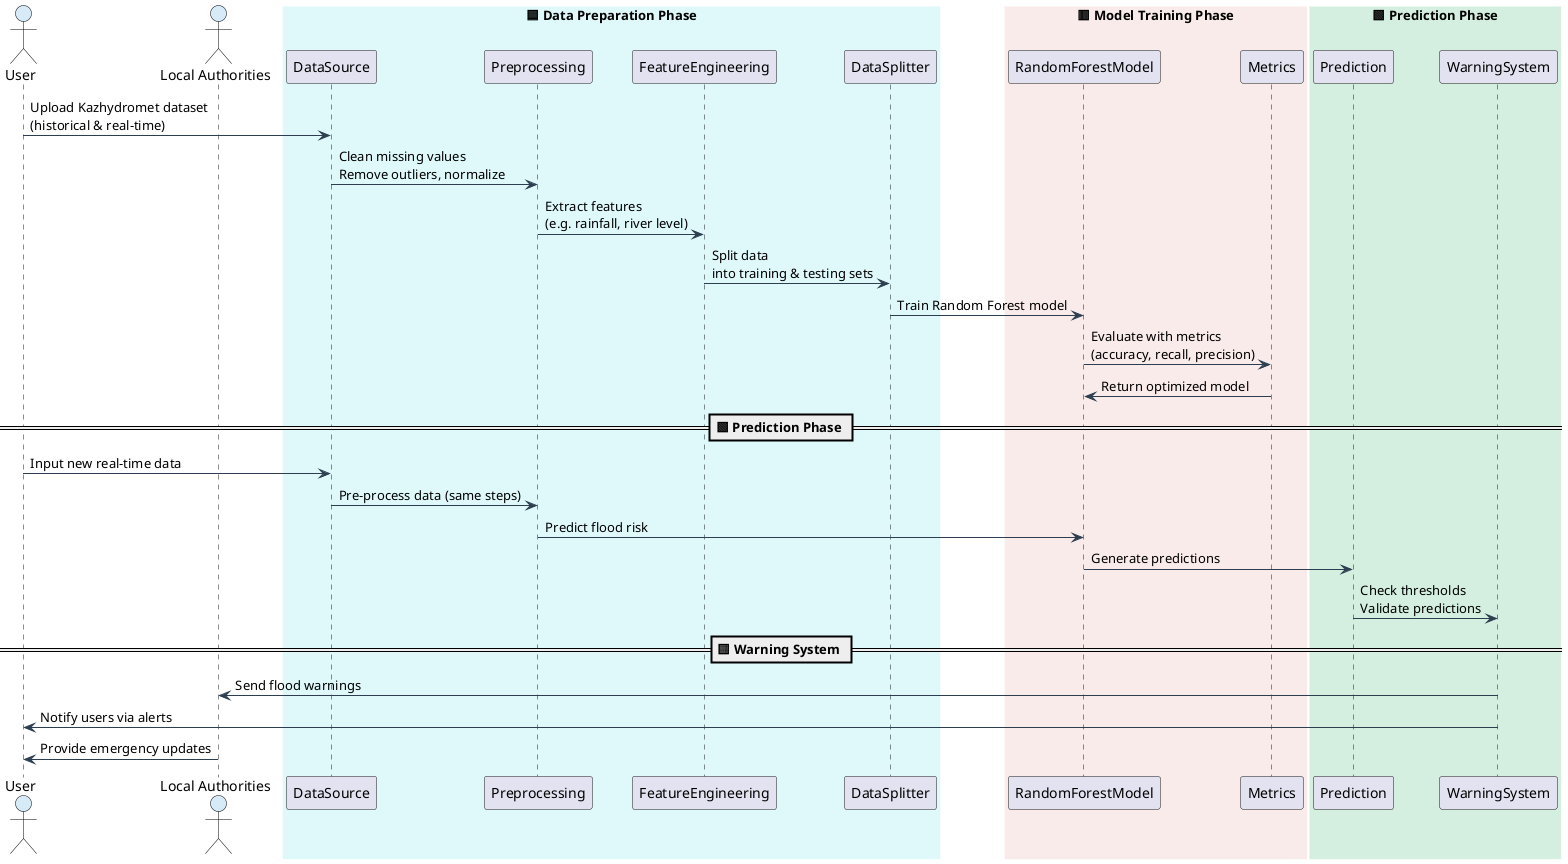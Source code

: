 @startuml
skinparam backgroundColor #ffffff
skinparam ArrowColor #2c3e50
skinparam SequenceBoxBackgroundColor #ecf0f1
skinparam SequenceBoxBorderColor #ffffff
skinparam ActorBorderColor black
skinparam ActorFontColor black
skinparam ActorBackgroundColor #d6eaf8

actor User
actor Authorities as "Local Authorities"

box "🟦 Data Preparation Phase" #dff9fb
  User -> DataSource: Upload Kazhydromet dataset\n(historical & real-time)
  DataSource -> Preprocessing: Clean missing values\nRemove outliers, normalize
  Preprocessing -> FeatureEngineering: Extract features\n(e.g. rainfall, river level)
  FeatureEngineering -> DataSplitter: Split data\ninto training & testing sets
end box

box "🟥 Model Training Phase" #f9ebea
  DataSplitter -> RandomForestModel: Train Random Forest model
  RandomForestModel -> Metrics: Evaluate with metrics\n(accuracy, recall, precision)
  Metrics -> RandomForestModel: Return optimized model
end box

== 🟩 Prediction Phase ==
box "🟩 Prediction Phase" #d4efdf
  User -> DataSource: Input new real-time data
  DataSource -> Preprocessing: Pre-process data (same steps)
  Preprocessing -> RandomForestModel: Predict flood risk
  RandomForestModel -> Prediction: Generate predictions
  Prediction -> WarningSystem: Check thresholds\nValidate predictions
end box

== 🟨 Warning System ==
box "🟨 Warning System" #fdebd0
  WarningSystem -> Authorities: Send flood warnings
  WarningSystem -> User: Notify users via alerts
  Authorities -> User: Provide emergency updates
end box
@enduml





